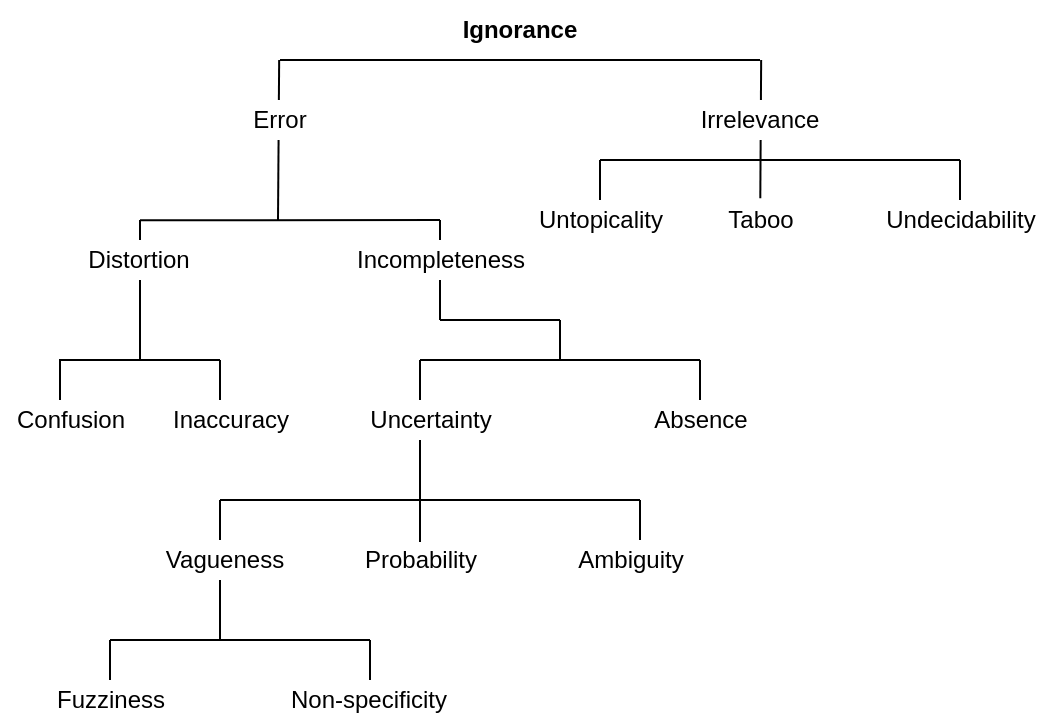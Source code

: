 <mxfile version="18.0.6" type="device"><diagram id="UZKZ9GlT5aKyIOSFQOYW" name="Page-1"><mxGraphModel dx="606" dy="310" grid="1" gridSize="10" guides="1" tooltips="1" connect="1" arrows="1" fold="1" page="1" pageScale="1" pageWidth="827" pageHeight="1169" math="0" shadow="0"><root><mxCell id="0"/><mxCell id="1" parent="0"/><mxCell id="6wVdULAN5qgTs4_CSVYB-45" value="&lt;b&gt;Ignorance&lt;/b&gt;" style="text;html=1;strokeColor=none;fillColor=none;align=center;verticalAlign=middle;whiteSpace=wrap;rounded=0;" vertex="1" parent="1"><mxGeometry x="235" y="10" width="70" height="30" as="geometry"/></mxCell><mxCell id="6wVdULAN5qgTs4_CSVYB-52" value="Untopicality" style="text;html=1;align=center;verticalAlign=middle;resizable=0;points=[];autosize=1;strokeColor=none;fillColor=none;" vertex="1" parent="1"><mxGeometry x="270" y="110" width="80" height="20" as="geometry"/></mxCell><mxCell id="6wVdULAN5qgTs4_CSVYB-53" value="Taboo" style="text;html=1;align=center;verticalAlign=middle;resizable=0;points=[];autosize=1;strokeColor=none;fillColor=none;" vertex="1" parent="1"><mxGeometry x="365" y="110" width="50" height="20" as="geometry"/></mxCell><mxCell id="6wVdULAN5qgTs4_CSVYB-54" value="Undecidability" style="text;html=1;align=center;verticalAlign=middle;resizable=0;points=[];autosize=1;strokeColor=none;fillColor=none;" vertex="1" parent="1"><mxGeometry x="445" y="110" width="90" height="20" as="geometry"/></mxCell><mxCell id="6wVdULAN5qgTs4_CSVYB-65" value="Absence" style="text;html=1;align=center;verticalAlign=middle;resizable=0;points=[];autosize=1;strokeColor=none;fillColor=none;" vertex="1" parent="1"><mxGeometry x="330" y="210" width="60" height="20" as="geometry"/></mxCell><mxCell id="6wVdULAN5qgTs4_CSVYB-66" value="Inaccuracy" style="text;html=1;align=center;verticalAlign=middle;resizable=0;points=[];autosize=1;strokeColor=none;fillColor=none;" vertex="1" parent="1"><mxGeometry x="90" y="210" width="70" height="20" as="geometry"/></mxCell><mxCell id="6wVdULAN5qgTs4_CSVYB-67" value="Confusion" style="text;html=1;align=center;verticalAlign=middle;resizable=0;points=[];autosize=1;strokeColor=none;fillColor=none;" vertex="1" parent="1"><mxGeometry x="10" y="210" width="70" height="20" as="geometry"/></mxCell><mxCell id="6wVdULAN5qgTs4_CSVYB-71" value="Ambiguity" style="text;html=1;align=center;verticalAlign=middle;resizable=0;points=[];autosize=1;strokeColor=none;fillColor=none;" vertex="1" parent="1"><mxGeometry x="290" y="280" width="70" height="20" as="geometry"/></mxCell><mxCell id="6wVdULAN5qgTs4_CSVYB-72" value="Probability" style="text;html=1;align=center;verticalAlign=middle;resizable=0;points=[];autosize=1;strokeColor=none;fillColor=none;" vertex="1" parent="1"><mxGeometry x="185" y="280" width="70" height="20" as="geometry"/></mxCell><mxCell id="6wVdULAN5qgTs4_CSVYB-73" value="Fuzziness" style="text;html=1;align=center;verticalAlign=middle;resizable=0;points=[];autosize=1;strokeColor=none;fillColor=none;" vertex="1" parent="1"><mxGeometry x="30" y="350" width="70" height="20" as="geometry"/></mxCell><mxCell id="6wVdULAN5qgTs4_CSVYB-74" value="Non-specificity" style="text;html=1;align=center;verticalAlign=middle;resizable=0;points=[];autosize=1;strokeColor=none;fillColor=none;" vertex="1" parent="1"><mxGeometry x="149" y="350" width="90" height="20" as="geometry"/></mxCell><mxCell id="6wVdULAN5qgTs4_CSVYB-76" value="" style="endArrow=none;html=1;rounded=0;endSize=2;jumpSize=2;" edge="1" parent="1"><mxGeometry width="50" height="50" relative="1" as="geometry"><mxPoint x="150" y="40" as="sourcePoint"/><mxPoint x="390" y="40" as="targetPoint"/></mxGeometry></mxCell><mxCell id="6wVdULAN5qgTs4_CSVYB-78" value="" style="endArrow=none;html=1;rounded=0;endSize=2;jumpSize=2;" edge="1" parent="1"><mxGeometry width="50" height="50" relative="1" as="geometry"><mxPoint x="80" y="120.17" as="sourcePoint"/><mxPoint x="230" y="120" as="targetPoint"/></mxGeometry></mxCell><mxCell id="6wVdULAN5qgTs4_CSVYB-79" value="" style="endArrow=none;html=1;rounded=0;endSize=2;jumpSize=2;" edge="1" parent="1"><mxGeometry width="50" height="50" relative="1" as="geometry"><mxPoint x="310" y="90" as="sourcePoint"/><mxPoint x="490" y="90" as="targetPoint"/></mxGeometry></mxCell><mxCell id="6wVdULAN5qgTs4_CSVYB-80" value="" style="endArrow=none;html=1;rounded=0;endSize=2;jumpSize=2;" edge="1" parent="1"><mxGeometry width="50" height="50" relative="1" as="geometry"><mxPoint x="39.5" y="190" as="sourcePoint"/><mxPoint x="120" y="190" as="targetPoint"/></mxGeometry></mxCell><mxCell id="6wVdULAN5qgTs4_CSVYB-81" value="" style="endArrow=none;html=1;rounded=0;endSize=2;jumpSize=2;" edge="1" parent="1"><mxGeometry width="50" height="50" relative="1" as="geometry"><mxPoint x="220" y="190" as="sourcePoint"/><mxPoint x="360" y="190" as="targetPoint"/></mxGeometry></mxCell><mxCell id="6wVdULAN5qgTs4_CSVYB-82" value="" style="endArrow=none;html=1;rounded=0;endSize=2;jumpSize=2;" edge="1" parent="1"><mxGeometry width="50" height="50" relative="1" as="geometry"><mxPoint x="120" y="260" as="sourcePoint"/><mxPoint x="330" y="260" as="targetPoint"/></mxGeometry></mxCell><mxCell id="6wVdULAN5qgTs4_CSVYB-83" value="" style="endArrow=none;html=1;rounded=0;endSize=2;jumpSize=2;" edge="1" parent="1"><mxGeometry width="50" height="50" relative="1" as="geometry"><mxPoint x="65" y="330" as="sourcePoint"/><mxPoint x="195" y="330" as="targetPoint"/></mxGeometry></mxCell><mxCell id="6wVdULAN5qgTs4_CSVYB-84" value="" style="endArrow=none;html=1;rounded=0;endSize=2;jumpSize=2;" edge="1" parent="1"><mxGeometry width="50" height="50" relative="1" as="geometry"><mxPoint x="149.58" y="40" as="sourcePoint"/><mxPoint x="149" y="120" as="targetPoint"/></mxGeometry></mxCell><mxCell id="6wVdULAN5qgTs4_CSVYB-51" value="Error" style="text;html=1;strokeColor=none;fillColor=default;align=center;verticalAlign=middle;whiteSpace=wrap;rounded=0;" vertex="1" parent="1"><mxGeometry x="130" y="60" width="40" height="20" as="geometry"/></mxCell><mxCell id="6wVdULAN5qgTs4_CSVYB-85" value="" style="endArrow=none;html=1;rounded=0;endSize=2;jumpSize=2;entryX=0.503;entryY=-0.043;entryDx=0;entryDy=0;entryPerimeter=0;" edge="1" parent="1" target="6wVdULAN5qgTs4_CSVYB-53"><mxGeometry width="50" height="50" relative="1" as="geometry"><mxPoint x="390.58" y="40" as="sourcePoint"/><mxPoint x="390" y="100" as="targetPoint"/></mxGeometry></mxCell><mxCell id="6wVdULAN5qgTs4_CSVYB-91" value="" style="endArrow=none;html=1;rounded=0;endSize=2;jumpSize=2;" edge="1" parent="1"><mxGeometry width="50" height="50" relative="1" as="geometry"><mxPoint x="80" y="120" as="sourcePoint"/><mxPoint x="80" y="190" as="targetPoint"/></mxGeometry></mxCell><mxCell id="6wVdULAN5qgTs4_CSVYB-92" value="" style="endArrow=none;html=1;rounded=0;endSize=2;jumpSize=2;" edge="1" parent="1"><mxGeometry width="50" height="50" relative="1" as="geometry"><mxPoint x="230" y="120" as="sourcePoint"/><mxPoint x="230" y="170" as="targetPoint"/></mxGeometry></mxCell><mxCell id="6wVdULAN5qgTs4_CSVYB-93" value="" style="endArrow=none;html=1;rounded=0;endSize=2;jumpSize=2;" edge="1" parent="1"><mxGeometry width="50" height="50" relative="1" as="geometry"><mxPoint x="290" y="170" as="sourcePoint"/><mxPoint x="290" y="190" as="targetPoint"/></mxGeometry></mxCell><mxCell id="6wVdULAN5qgTs4_CSVYB-94" value="" style="endArrow=none;html=1;rounded=0;endSize=2;jumpSize=2;" edge="1" parent="1"><mxGeometry width="50" height="50" relative="1" as="geometry"><mxPoint x="230" y="170" as="sourcePoint"/><mxPoint x="290" y="170" as="targetPoint"/></mxGeometry></mxCell><mxCell id="6wVdULAN5qgTs4_CSVYB-96" value="" style="endArrow=none;html=1;rounded=0;endSize=2;jumpSize=2;" edge="1" parent="1"><mxGeometry width="50" height="50" relative="1" as="geometry"><mxPoint x="360" y="190" as="sourcePoint"/><mxPoint x="360" y="210" as="targetPoint"/></mxGeometry></mxCell><mxCell id="6wVdULAN5qgTs4_CSVYB-97" value="" style="endArrow=none;html=1;rounded=0;endSize=2;jumpSize=2;" edge="1" parent="1"><mxGeometry width="50" height="50" relative="1" as="geometry"><mxPoint x="220" y="190" as="sourcePoint"/><mxPoint x="220" y="281" as="targetPoint"/></mxGeometry></mxCell><mxCell id="6wVdULAN5qgTs4_CSVYB-98" value="" style="endArrow=none;html=1;rounded=0;endSize=2;jumpSize=2;" edge="1" parent="1"><mxGeometry width="50" height="50" relative="1" as="geometry"><mxPoint x="120" y="190" as="sourcePoint"/><mxPoint x="120" y="210" as="targetPoint"/></mxGeometry></mxCell><mxCell id="6wVdULAN5qgTs4_CSVYB-101" value="" style="endArrow=none;html=1;rounded=0;endSize=2;jumpSize=2;" edge="1" parent="1"><mxGeometry width="50" height="50" relative="1" as="geometry"><mxPoint x="40" y="190" as="sourcePoint"/><mxPoint x="40" y="210" as="targetPoint"/></mxGeometry></mxCell><mxCell id="6wVdULAN5qgTs4_CSVYB-104" value="" style="endArrow=none;html=1;rounded=0;endSize=2;jumpSize=2;" edge="1" parent="1"><mxGeometry width="50" height="50" relative="1" as="geometry"><mxPoint x="330" y="260" as="sourcePoint"/><mxPoint x="330" y="280" as="targetPoint"/></mxGeometry></mxCell><mxCell id="6wVdULAN5qgTs4_CSVYB-106" value="" style="endArrow=none;html=1;rounded=0;endSize=2;jumpSize=2;" edge="1" parent="1"><mxGeometry width="50" height="50" relative="1" as="geometry"><mxPoint x="120" y="260" as="sourcePoint"/><mxPoint x="120" y="280" as="targetPoint"/></mxGeometry></mxCell><mxCell id="6wVdULAN5qgTs4_CSVYB-107" value="" style="endArrow=none;html=1;rounded=0;endSize=2;jumpSize=2;" edge="1" parent="1"><mxGeometry width="50" height="50" relative="1" as="geometry"><mxPoint x="195" y="330" as="sourcePoint"/><mxPoint x="195" y="350" as="targetPoint"/></mxGeometry></mxCell><mxCell id="6wVdULAN5qgTs4_CSVYB-108" value="" style="endArrow=none;html=1;rounded=0;endSize=2;jumpSize=2;" edge="1" parent="1"><mxGeometry width="50" height="50" relative="1" as="geometry"><mxPoint x="65" y="330" as="sourcePoint"/><mxPoint x="65" y="350" as="targetPoint"/></mxGeometry></mxCell><mxCell id="6wVdULAN5qgTs4_CSVYB-109" value="" style="endArrow=none;html=1;rounded=0;endSize=2;jumpSize=2;" edge="1" parent="1"><mxGeometry width="50" height="50" relative="1" as="geometry"><mxPoint x="120" y="300" as="sourcePoint"/><mxPoint x="120" y="330" as="targetPoint"/></mxGeometry></mxCell><mxCell id="6wVdULAN5qgTs4_CSVYB-111" value="" style="endArrow=none;html=1;rounded=0;endSize=2;jumpSize=2;" edge="1" parent="1"><mxGeometry width="50" height="50" relative="1" as="geometry"><mxPoint x="310" y="90" as="sourcePoint"/><mxPoint x="310" y="110" as="targetPoint"/></mxGeometry></mxCell><mxCell id="6wVdULAN5qgTs4_CSVYB-112" value="" style="endArrow=none;html=1;rounded=0;endSize=2;jumpSize=2;" edge="1" parent="1"><mxGeometry width="50" height="50" relative="1" as="geometry"><mxPoint x="490" y="90" as="sourcePoint"/><mxPoint x="490" y="110" as="targetPoint"/></mxGeometry></mxCell><mxCell id="6wVdULAN5qgTs4_CSVYB-57" value="Distortion" style="text;html=1;align=center;verticalAlign=middle;resizable=0;points=[];autosize=1;strokeColor=none;fillColor=#FFFFFF;" vertex="1" parent="1"><mxGeometry x="44" y="130" width="70" height="20" as="geometry"/></mxCell><mxCell id="6wVdULAN5qgTs4_CSVYB-60" value="Incompleteness" style="text;html=1;align=center;verticalAlign=middle;resizable=0;points=[];autosize=1;strokeColor=none;fillColor=#FFFFFF;" vertex="1" parent="1"><mxGeometry x="180" y="130" width="100" height="20" as="geometry"/></mxCell><mxCell id="6wVdULAN5qgTs4_CSVYB-70" value="Vagueness" style="text;html=1;align=center;verticalAlign=middle;resizable=0;points=[];autosize=1;strokeColor=none;fillColor=default;" vertex="1" parent="1"><mxGeometry x="87" y="280" width="70" height="20" as="geometry"/></mxCell><mxCell id="6wVdULAN5qgTs4_CSVYB-48" value="Irrelevance" style="text;html=1;strokeColor=none;fillColor=default;align=center;verticalAlign=middle;whiteSpace=wrap;rounded=0;" vertex="1" parent="1"><mxGeometry x="355" y="60" width="70" height="20" as="geometry"/></mxCell><mxCell id="6wVdULAN5qgTs4_CSVYB-64" value="Uncertainty" style="text;html=1;align=center;verticalAlign=middle;resizable=0;points=[];autosize=1;strokeColor=none;fillColor=default;" vertex="1" parent="1"><mxGeometry x="185" y="210" width="80" height="20" as="geometry"/></mxCell></root></mxGraphModel></diagram></mxfile>